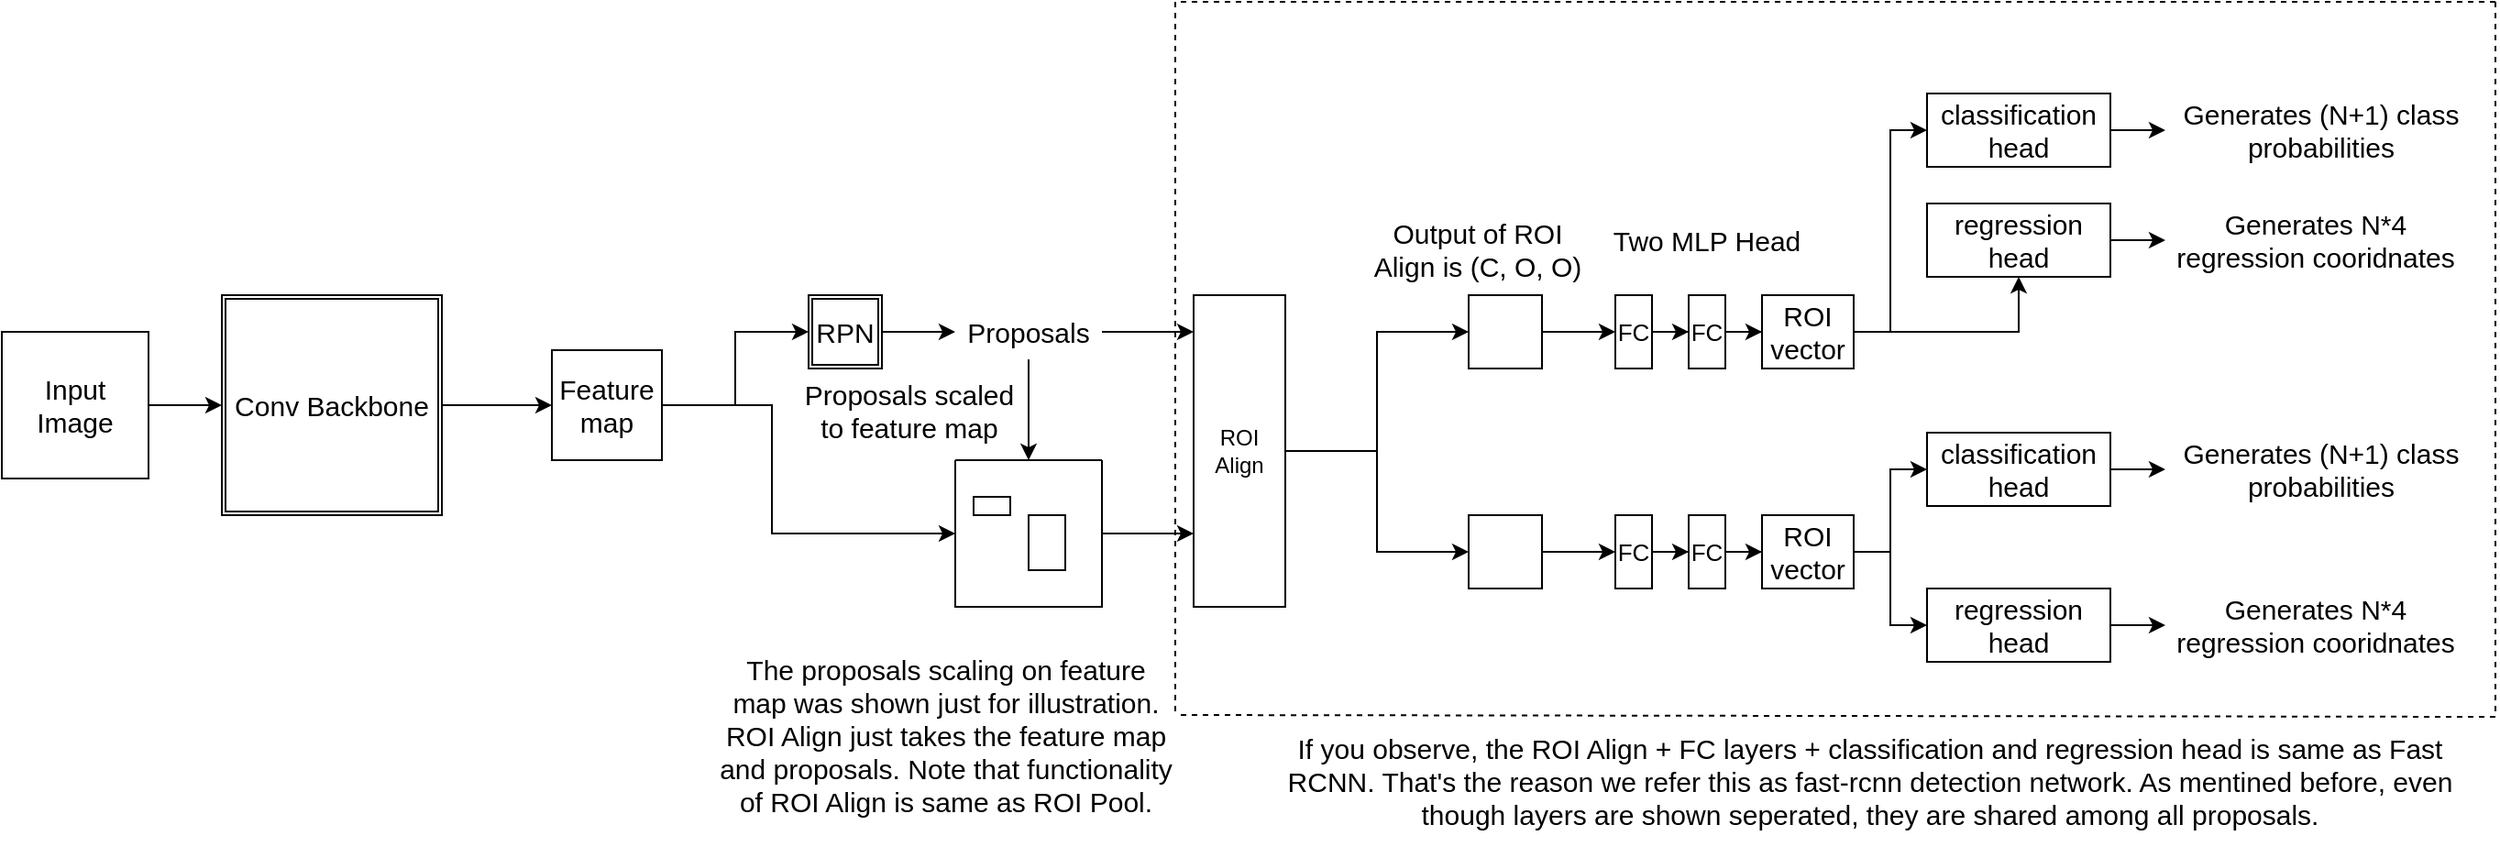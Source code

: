 <mxfile version="27.0.5">
  <diagram name="Page-1" id="R4OSPZLMCHpRJc9Lvd82">
    <mxGraphModel dx="1126" dy="650" grid="1" gridSize="10" guides="1" tooltips="1" connect="1" arrows="1" fold="1" page="1" pageScale="1" pageWidth="827" pageHeight="1169" math="0" shadow="0">
      <root>
        <mxCell id="0" />
        <mxCell id="1" parent="0" />
        <mxCell id="ES-iI0E-9oSIP-vKgj_f-5" value="" style="edgeStyle=orthogonalEdgeStyle;rounded=0;orthogonalLoop=1;jettySize=auto;html=1;" parent="1" source="ES-iI0E-9oSIP-vKgj_f-2" target="ES-iI0E-9oSIP-vKgj_f-4" edge="1">
          <mxGeometry relative="1" as="geometry" />
        </mxCell>
        <mxCell id="ES-iI0E-9oSIP-vKgj_f-2" value="&lt;font style=&quot;font-size: 15px;&quot;&gt;Input Image&lt;/font&gt;" style="rounded=0;whiteSpace=wrap;html=1;" parent="1" vertex="1">
          <mxGeometry x="40" y="220" width="80" height="80" as="geometry" />
        </mxCell>
        <mxCell id="ES-iI0E-9oSIP-vKgj_f-4" value="&lt;font style=&quot;font-size: 15px;&quot;&gt;Conv Backbone&lt;/font&gt;" style="shape=ext;double=1;whiteSpace=wrap;html=1;aspect=fixed;" parent="1" vertex="1">
          <mxGeometry x="160" y="200" width="120" height="120" as="geometry" />
        </mxCell>
        <mxCell id="ES-iI0E-9oSIP-vKgj_f-12" style="edgeStyle=orthogonalEdgeStyle;rounded=0;orthogonalLoop=1;jettySize=auto;html=1;entryX=0;entryY=0.5;entryDx=0;entryDy=0;" parent="1" source="ES-iI0E-9oSIP-vKgj_f-8" target="ES-iI0E-9oSIP-vKgj_f-10" edge="1">
          <mxGeometry relative="1" as="geometry" />
        </mxCell>
        <mxCell id="ES-iI0E-9oSIP-vKgj_f-29" style="edgeStyle=orthogonalEdgeStyle;rounded=0;orthogonalLoop=1;jettySize=auto;html=1;" parent="1" source="ES-iI0E-9oSIP-vKgj_f-8" target="ES-iI0E-9oSIP-vKgj_f-19" edge="1">
          <mxGeometry relative="1" as="geometry">
            <Array as="points">
              <mxPoint x="460" y="260" />
              <mxPoint x="460" y="330" />
            </Array>
          </mxGeometry>
        </mxCell>
        <mxCell id="ES-iI0E-9oSIP-vKgj_f-8" value="&lt;font style=&quot;font-size: 15px;&quot;&gt;Feature map&lt;/font&gt;" style="whiteSpace=wrap;html=1;aspect=fixed;" parent="1" vertex="1">
          <mxGeometry x="340" y="230" width="60" height="60" as="geometry" />
        </mxCell>
        <mxCell id="ES-iI0E-9oSIP-vKgj_f-9" value="" style="endArrow=classic;html=1;rounded=0;exitX=1;exitY=0.5;exitDx=0;exitDy=0;entryX=0;entryY=0.5;entryDx=0;entryDy=0;" parent="1" source="ES-iI0E-9oSIP-vKgj_f-4" target="ES-iI0E-9oSIP-vKgj_f-8" edge="1">
          <mxGeometry width="50" height="50" relative="1" as="geometry">
            <mxPoint x="310" y="350" as="sourcePoint" />
            <mxPoint x="360" y="300" as="targetPoint" />
          </mxGeometry>
        </mxCell>
        <mxCell id="ES-iI0E-9oSIP-vKgj_f-16" value="" style="edgeStyle=orthogonalEdgeStyle;rounded=0;orthogonalLoop=1;jettySize=auto;html=1;" parent="1" source="ES-iI0E-9oSIP-vKgj_f-10" target="ES-iI0E-9oSIP-vKgj_f-15" edge="1">
          <mxGeometry relative="1" as="geometry" />
        </mxCell>
        <mxCell id="ES-iI0E-9oSIP-vKgj_f-10" value="&lt;font style=&quot;font-size: 15px;&quot;&gt;RPN&lt;/font&gt;" style="shape=ext;double=1;whiteSpace=wrap;html=1;aspect=fixed;" parent="1" vertex="1">
          <mxGeometry x="480" y="200" width="40" height="40" as="geometry" />
        </mxCell>
        <mxCell id="ES-iI0E-9oSIP-vKgj_f-28" style="edgeStyle=orthogonalEdgeStyle;rounded=0;orthogonalLoop=1;jettySize=auto;html=1;entryX=0.5;entryY=0;entryDx=0;entryDy=0;" parent="1" source="ES-iI0E-9oSIP-vKgj_f-15" target="ES-iI0E-9oSIP-vKgj_f-19" edge="1">
          <mxGeometry relative="1" as="geometry" />
        </mxCell>
        <mxCell id="CtphBOe0uy7uo8S2ePb6-50" value="" style="edgeStyle=orthogonalEdgeStyle;rounded=0;orthogonalLoop=1;jettySize=auto;html=1;" edge="1" parent="1" source="ES-iI0E-9oSIP-vKgj_f-15" target="CtphBOe0uy7uo8S2ePb6-1">
          <mxGeometry relative="1" as="geometry">
            <Array as="points">
              <mxPoint x="710" y="220" />
              <mxPoint x="710" y="220" />
            </Array>
          </mxGeometry>
        </mxCell>
        <mxCell id="ES-iI0E-9oSIP-vKgj_f-15" value="&lt;font style=&quot;font-size: 15px;&quot;&gt;Proposals&lt;/font&gt;" style="text;html=1;align=center;verticalAlign=middle;whiteSpace=wrap;rounded=0;" parent="1" vertex="1">
          <mxGeometry x="560" y="205" width="80" height="30" as="geometry" />
        </mxCell>
        <mxCell id="CtphBOe0uy7uo8S2ePb6-49" value="" style="edgeStyle=orthogonalEdgeStyle;rounded=0;orthogonalLoop=1;jettySize=auto;html=1;" edge="1" parent="1" source="ES-iI0E-9oSIP-vKgj_f-19" target="CtphBOe0uy7uo8S2ePb6-1">
          <mxGeometry relative="1" as="geometry">
            <Array as="points">
              <mxPoint x="680" y="330" />
              <mxPoint x="680" y="330" />
            </Array>
          </mxGeometry>
        </mxCell>
        <mxCell id="ES-iI0E-9oSIP-vKgj_f-19" value="" style="swimlane;startSize=0;" parent="1" vertex="1">
          <mxGeometry x="560" y="290" width="80" height="80" as="geometry">
            <mxRectangle x="520" y="330" width="50" height="40" as="alternateBounds" />
          </mxGeometry>
        </mxCell>
        <mxCell id="ES-iI0E-9oSIP-vKgj_f-20" value="" style="whiteSpace=wrap;html=1;" parent="ES-iI0E-9oSIP-vKgj_f-19" vertex="1">
          <mxGeometry x="10" y="20" width="20" height="10" as="geometry" />
        </mxCell>
        <mxCell id="ES-iI0E-9oSIP-vKgj_f-23" value="" style="whiteSpace=wrap;html=1;" parent="ES-iI0E-9oSIP-vKgj_f-19" vertex="1">
          <mxGeometry x="40" y="30" width="20" height="30" as="geometry" />
        </mxCell>
        <mxCell id="ES-iI0E-9oSIP-vKgj_f-31" value="&lt;font style=&quot;font-size: 15px;&quot;&gt;Proposals scaled to feature map&lt;/font&gt;" style="text;html=1;align=center;verticalAlign=middle;whiteSpace=wrap;rounded=0;" parent="1" vertex="1">
          <mxGeometry x="470" y="245" width="130" height="35" as="geometry" />
        </mxCell>
        <mxCell id="CtphBOe0uy7uo8S2ePb6-8" style="edgeStyle=orthogonalEdgeStyle;rounded=0;orthogonalLoop=1;jettySize=auto;html=1;entryX=0;entryY=0.5;entryDx=0;entryDy=0;" edge="1" parent="1" source="CtphBOe0uy7uo8S2ePb6-1" target="CtphBOe0uy7uo8S2ePb6-6">
          <mxGeometry relative="1" as="geometry" />
        </mxCell>
        <mxCell id="CtphBOe0uy7uo8S2ePb6-9" style="edgeStyle=orthogonalEdgeStyle;rounded=0;orthogonalLoop=1;jettySize=auto;html=1;" edge="1" parent="1" source="CtphBOe0uy7uo8S2ePb6-1" target="CtphBOe0uy7uo8S2ePb6-7">
          <mxGeometry relative="1" as="geometry" />
        </mxCell>
        <mxCell id="CtphBOe0uy7uo8S2ePb6-1" value="ROI Align" style="rounded=0;whiteSpace=wrap;html=1;" vertex="1" parent="1">
          <mxGeometry x="690" y="200" width="50" height="170" as="geometry" />
        </mxCell>
        <mxCell id="CtphBOe0uy7uo8S2ePb6-4" value="&lt;font style=&quot;font-size: 15px;&quot;&gt;The proposals scaling on feature map was shown just for illustration. ROI Align just takes the feature map and proposals. Note that functionality of ROI Align is same as ROI Pool.&lt;/font&gt;" style="text;html=1;align=center;verticalAlign=middle;whiteSpace=wrap;rounded=0;" vertex="1" parent="1">
          <mxGeometry x="430" y="380" width="250" height="120" as="geometry" />
        </mxCell>
        <mxCell id="CtphBOe0uy7uo8S2ePb6-39" value="" style="edgeStyle=orthogonalEdgeStyle;rounded=0;orthogonalLoop=1;jettySize=auto;html=1;" edge="1" parent="1" source="CtphBOe0uy7uo8S2ePb6-6" target="CtphBOe0uy7uo8S2ePb6-24">
          <mxGeometry relative="1" as="geometry" />
        </mxCell>
        <mxCell id="CtphBOe0uy7uo8S2ePb6-6" value="" style="whiteSpace=wrap;html=1;aspect=fixed;" vertex="1" parent="1">
          <mxGeometry x="840" y="200" width="40" height="40" as="geometry" />
        </mxCell>
        <mxCell id="CtphBOe0uy7uo8S2ePb6-40" value="" style="edgeStyle=orthogonalEdgeStyle;rounded=0;orthogonalLoop=1;jettySize=auto;html=1;" edge="1" parent="1" source="CtphBOe0uy7uo8S2ePb6-7" target="CtphBOe0uy7uo8S2ePb6-38">
          <mxGeometry relative="1" as="geometry" />
        </mxCell>
        <mxCell id="CtphBOe0uy7uo8S2ePb6-7" value="" style="whiteSpace=wrap;html=1;aspect=fixed;" vertex="1" parent="1">
          <mxGeometry x="840" y="320" width="40" height="40" as="geometry" />
        </mxCell>
        <mxCell id="CtphBOe0uy7uo8S2ePb6-10" value="&lt;font style=&quot;font-size: 15px;&quot;&gt;Output of ROI Align is (C, O, O)&lt;/font&gt;" style="text;html=1;strokeColor=none;fillColor=none;align=center;verticalAlign=middle;whiteSpace=wrap;rounded=0;" vertex="1" parent="1">
          <mxGeometry x="780" y="135" width="130" height="80" as="geometry" />
        </mxCell>
        <mxCell id="CtphBOe0uy7uo8S2ePb6-11" value="" style="edgeStyle=orthogonalEdgeStyle;rounded=0;orthogonalLoop=1;jettySize=auto;html=1;" edge="1" parent="1" source="CtphBOe0uy7uo8S2ePb6-24" target="CtphBOe0uy7uo8S2ePb6-13">
          <mxGeometry relative="1" as="geometry" />
        </mxCell>
        <mxCell id="CtphBOe0uy7uo8S2ePb6-12" value="" style="edgeStyle=orthogonalEdgeStyle;rounded=0;orthogonalLoop=1;jettySize=auto;html=1;" edge="1" parent="1" source="CtphBOe0uy7uo8S2ePb6-13" target="CtphBOe0uy7uo8S2ePb6-16">
          <mxGeometry relative="1" as="geometry" />
        </mxCell>
        <mxCell id="CtphBOe0uy7uo8S2ePb6-13" value="&lt;font style=&quot;font-size: 13px;&quot;&gt;FC&lt;/font&gt;" style="rounded=0;whiteSpace=wrap;html=1;" vertex="1" parent="1">
          <mxGeometry x="960" y="200" width="20" height="40" as="geometry" />
        </mxCell>
        <mxCell id="CtphBOe0uy7uo8S2ePb6-14" style="edgeStyle=orthogonalEdgeStyle;rounded=0;orthogonalLoop=1;jettySize=auto;html=1;entryX=0;entryY=0.5;entryDx=0;entryDy=0;" edge="1" parent="1" source="CtphBOe0uy7uo8S2ePb6-16" target="CtphBOe0uy7uo8S2ePb6-18">
          <mxGeometry relative="1" as="geometry" />
        </mxCell>
        <mxCell id="CtphBOe0uy7uo8S2ePb6-15" value="" style="edgeStyle=orthogonalEdgeStyle;rounded=0;orthogonalLoop=1;jettySize=auto;html=1;" edge="1" parent="1" source="CtphBOe0uy7uo8S2ePb6-16" target="CtphBOe0uy7uo8S2ePb6-21">
          <mxGeometry relative="1" as="geometry" />
        </mxCell>
        <mxCell id="CtphBOe0uy7uo8S2ePb6-16" value="&lt;font style=&quot;font-size: 15px;&quot;&gt;ROI vector&lt;/font&gt;" style="rounded=0;whiteSpace=wrap;html=1;" vertex="1" parent="1">
          <mxGeometry x="1000" y="200" width="50" height="40" as="geometry" />
        </mxCell>
        <mxCell id="CtphBOe0uy7uo8S2ePb6-17" value="" style="edgeStyle=orthogonalEdgeStyle;rounded=0;orthogonalLoop=1;jettySize=auto;html=1;" edge="1" parent="1" source="CtphBOe0uy7uo8S2ePb6-18" target="CtphBOe0uy7uo8S2ePb6-19">
          <mxGeometry relative="1" as="geometry" />
        </mxCell>
        <mxCell id="CtphBOe0uy7uo8S2ePb6-18" value="&lt;font style=&quot;font-size: 15px;&quot;&gt;classification head&lt;/font&gt;" style="whiteSpace=wrap;html=1;rounded=0;" vertex="1" parent="1">
          <mxGeometry x="1090" y="90" width="100" height="40" as="geometry" />
        </mxCell>
        <mxCell id="CtphBOe0uy7uo8S2ePb6-19" value="&lt;font style=&quot;font-size: 15px;&quot;&gt;Generates (N+1) class probabilities&lt;/font&gt;" style="text;html=1;strokeColor=none;fillColor=none;align=center;verticalAlign=middle;whiteSpace=wrap;rounded=0;" vertex="1" parent="1">
          <mxGeometry x="1220" y="95" width="170" height="30" as="geometry" />
        </mxCell>
        <mxCell id="CtphBOe0uy7uo8S2ePb6-20" value="" style="edgeStyle=orthogonalEdgeStyle;rounded=0;orthogonalLoop=1;jettySize=auto;html=1;" edge="1" parent="1" source="CtphBOe0uy7uo8S2ePb6-21" target="CtphBOe0uy7uo8S2ePb6-22">
          <mxGeometry relative="1" as="geometry" />
        </mxCell>
        <mxCell id="CtphBOe0uy7uo8S2ePb6-21" value="&lt;font style=&quot;font-size: 15px;&quot;&gt;regression head&lt;/font&gt;" style="whiteSpace=wrap;html=1;rounded=0;" vertex="1" parent="1">
          <mxGeometry x="1090" y="150" width="100" height="40" as="geometry" />
        </mxCell>
        <mxCell id="CtphBOe0uy7uo8S2ePb6-22" value="&lt;font style=&quot;font-size: 15px;&quot;&gt;Generates N*4 regression cooridnates&lt;/font&gt;" style="text;html=1;strokeColor=none;fillColor=none;align=center;verticalAlign=middle;whiteSpace=wrap;rounded=0;" vertex="1" parent="1">
          <mxGeometry x="1220" y="155" width="164" height="30" as="geometry" />
        </mxCell>
        <mxCell id="CtphBOe0uy7uo8S2ePb6-23" value="&lt;font style=&quot;font-size: 15px;&quot;&gt;Two MLP Head&lt;/font&gt;" style="text;html=1;strokeColor=none;fillColor=none;align=center;verticalAlign=middle;whiteSpace=wrap;rounded=0;" vertex="1" parent="1">
          <mxGeometry x="910" y="155" width="120" height="30" as="geometry" />
        </mxCell>
        <mxCell id="CtphBOe0uy7uo8S2ePb6-24" value="&lt;font style=&quot;font-size: 13px;&quot;&gt;FC&lt;/font&gt;" style="rounded=0;whiteSpace=wrap;html=1;" vertex="1" parent="1">
          <mxGeometry x="920" y="200" width="20" height="40" as="geometry" />
        </mxCell>
        <mxCell id="CtphBOe0uy7uo8S2ePb6-25" value="" style="edgeStyle=orthogonalEdgeStyle;rounded=0;orthogonalLoop=1;jettySize=auto;html=1;" edge="1" parent="1" source="CtphBOe0uy7uo8S2ePb6-38" target="CtphBOe0uy7uo8S2ePb6-27">
          <mxGeometry relative="1" as="geometry" />
        </mxCell>
        <mxCell id="CtphBOe0uy7uo8S2ePb6-26" value="" style="edgeStyle=orthogonalEdgeStyle;rounded=0;orthogonalLoop=1;jettySize=auto;html=1;" edge="1" parent="1" source="CtphBOe0uy7uo8S2ePb6-27" target="CtphBOe0uy7uo8S2ePb6-30">
          <mxGeometry relative="1" as="geometry" />
        </mxCell>
        <mxCell id="CtphBOe0uy7uo8S2ePb6-27" value="&lt;font style=&quot;font-size: 13px;&quot;&gt;FC&lt;/font&gt;" style="rounded=0;whiteSpace=wrap;html=1;" vertex="1" parent="1">
          <mxGeometry x="960" y="320" width="20" height="40" as="geometry" />
        </mxCell>
        <mxCell id="CtphBOe0uy7uo8S2ePb6-28" style="edgeStyle=orthogonalEdgeStyle;rounded=0;orthogonalLoop=1;jettySize=auto;html=1;entryX=0;entryY=0.5;entryDx=0;entryDy=0;" edge="1" parent="1" source="CtphBOe0uy7uo8S2ePb6-30" target="CtphBOe0uy7uo8S2ePb6-32">
          <mxGeometry relative="1" as="geometry" />
        </mxCell>
        <mxCell id="CtphBOe0uy7uo8S2ePb6-29" value="" style="edgeStyle=orthogonalEdgeStyle;rounded=0;orthogonalLoop=1;jettySize=auto;html=1;" edge="1" parent="1" source="CtphBOe0uy7uo8S2ePb6-30" target="CtphBOe0uy7uo8S2ePb6-35">
          <mxGeometry relative="1" as="geometry" />
        </mxCell>
        <mxCell id="CtphBOe0uy7uo8S2ePb6-30" value="&lt;font style=&quot;font-size: 15px;&quot;&gt;ROI vector&lt;/font&gt;" style="rounded=0;whiteSpace=wrap;html=1;" vertex="1" parent="1">
          <mxGeometry x="1000" y="320" width="50" height="40" as="geometry" />
        </mxCell>
        <mxCell id="CtphBOe0uy7uo8S2ePb6-31" value="" style="edgeStyle=orthogonalEdgeStyle;rounded=0;orthogonalLoop=1;jettySize=auto;html=1;" edge="1" parent="1" source="CtphBOe0uy7uo8S2ePb6-32" target="CtphBOe0uy7uo8S2ePb6-33">
          <mxGeometry relative="1" as="geometry" />
        </mxCell>
        <mxCell id="CtphBOe0uy7uo8S2ePb6-32" value="&lt;font style=&quot;font-size: 15px;&quot;&gt;classification head&lt;/font&gt;" style="whiteSpace=wrap;html=1;rounded=0;" vertex="1" parent="1">
          <mxGeometry x="1090" y="275" width="100" height="40" as="geometry" />
        </mxCell>
        <mxCell id="CtphBOe0uy7uo8S2ePb6-33" value="&lt;font style=&quot;font-size: 15px;&quot;&gt;Generates (N+1) class probabilities&lt;/font&gt;" style="text;html=1;strokeColor=none;fillColor=none;align=center;verticalAlign=middle;whiteSpace=wrap;rounded=0;" vertex="1" parent="1">
          <mxGeometry x="1220" y="280" width="170" height="30" as="geometry" />
        </mxCell>
        <mxCell id="CtphBOe0uy7uo8S2ePb6-34" value="" style="edgeStyle=orthogonalEdgeStyle;rounded=0;orthogonalLoop=1;jettySize=auto;html=1;" edge="1" parent="1" source="CtphBOe0uy7uo8S2ePb6-35" target="CtphBOe0uy7uo8S2ePb6-36">
          <mxGeometry relative="1" as="geometry" />
        </mxCell>
        <mxCell id="CtphBOe0uy7uo8S2ePb6-35" value="&lt;font style=&quot;font-size: 15px;&quot;&gt;regression head&lt;/font&gt;" style="whiteSpace=wrap;html=1;rounded=0;" vertex="1" parent="1">
          <mxGeometry x="1090" y="360" width="100" height="40" as="geometry" />
        </mxCell>
        <mxCell id="CtphBOe0uy7uo8S2ePb6-36" value="&lt;font style=&quot;font-size: 15px;&quot;&gt;Generates N*4 regression cooridnates&lt;/font&gt;" style="text;html=1;strokeColor=none;fillColor=none;align=center;verticalAlign=middle;whiteSpace=wrap;rounded=0;" vertex="1" parent="1">
          <mxGeometry x="1220" y="365" width="164" height="30" as="geometry" />
        </mxCell>
        <mxCell id="CtphBOe0uy7uo8S2ePb6-38" value="&lt;font style=&quot;font-size: 13px;&quot;&gt;FC&lt;/font&gt;" style="rounded=0;whiteSpace=wrap;html=1;" vertex="1" parent="1">
          <mxGeometry x="920" y="320" width="20" height="40" as="geometry" />
        </mxCell>
        <mxCell id="CtphBOe0uy7uo8S2ePb6-41" value="" style="endArrow=none;dashed=1;html=1;rounded=0;" edge="1" parent="1">
          <mxGeometry width="50" height="50" relative="1" as="geometry">
            <mxPoint x="680" y="40" as="sourcePoint" />
            <mxPoint x="680" y="430" as="targetPoint" />
          </mxGeometry>
        </mxCell>
        <mxCell id="CtphBOe0uy7uo8S2ePb6-42" value="" style="endArrow=none;dashed=1;html=1;rounded=0;" edge="1" parent="1">
          <mxGeometry width="50" height="50" relative="1" as="geometry">
            <mxPoint x="1400" y="40" as="sourcePoint" />
            <mxPoint x="680" y="40" as="targetPoint" />
          </mxGeometry>
        </mxCell>
        <mxCell id="CtphBOe0uy7uo8S2ePb6-43" value="" style="endArrow=none;dashed=1;html=1;rounded=0;" edge="1" parent="1">
          <mxGeometry width="50" height="50" relative="1" as="geometry">
            <mxPoint x="1400" y="430" as="sourcePoint" />
            <mxPoint x="680" y="429" as="targetPoint" />
          </mxGeometry>
        </mxCell>
        <mxCell id="CtphBOe0uy7uo8S2ePb6-44" value="" style="endArrow=none;dashed=1;html=1;rounded=0;" edge="1" parent="1">
          <mxGeometry width="50" height="50" relative="1" as="geometry">
            <mxPoint x="1400" y="40" as="sourcePoint" />
            <mxPoint x="1400" y="430" as="targetPoint" />
          </mxGeometry>
        </mxCell>
        <mxCell id="CtphBOe0uy7uo8S2ePb6-46" value="&lt;font style=&quot;font-size: 15px;&quot;&gt;If you observe, the ROI Align + FC layers + classification and regression head is same as Fast RCNN. That&#39;s the reason we refer this as fast-rcnn detection network. As mentined before, even though layers are shown seperated, they are shared among all proposals.&lt;/font&gt;" style="text;html=1;align=center;verticalAlign=middle;whiteSpace=wrap;rounded=0;" vertex="1" parent="1">
          <mxGeometry x="734" y="430" width="650" height="70" as="geometry" />
        </mxCell>
      </root>
    </mxGraphModel>
  </diagram>
</mxfile>
